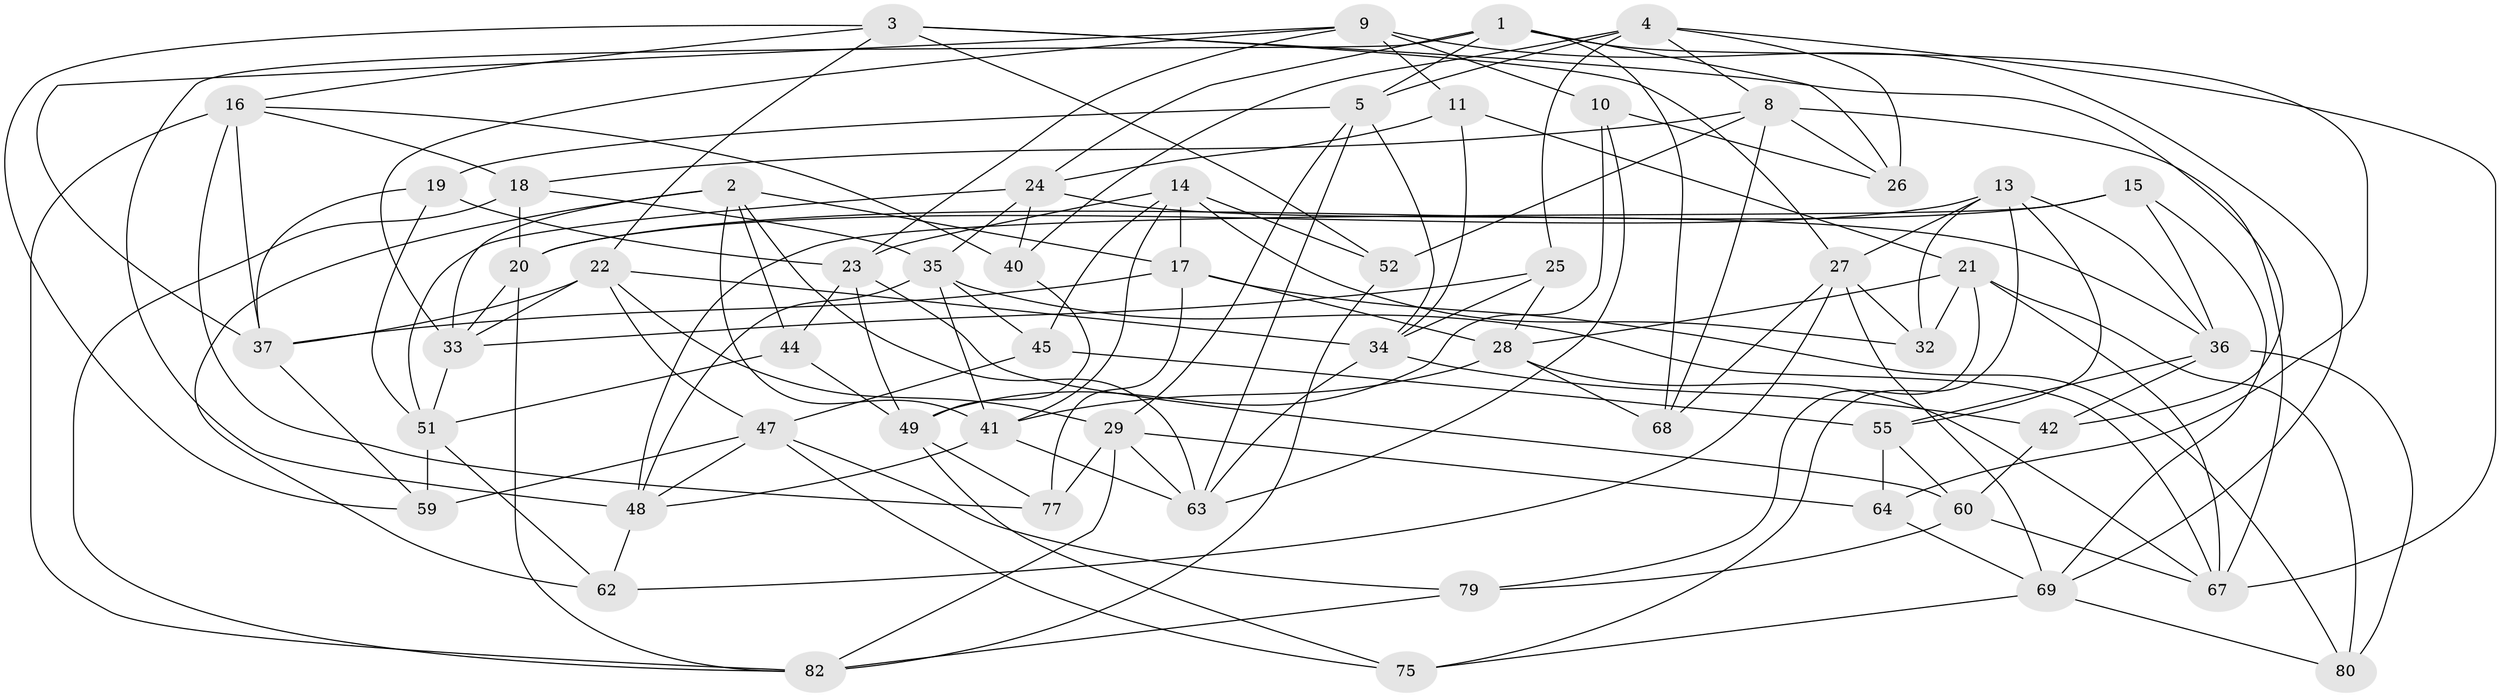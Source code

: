 // Generated by graph-tools (version 1.1) at 2025/52/02/27/25 19:52:31]
// undirected, 56 vertices, 146 edges
graph export_dot {
graph [start="1"]
  node [color=gray90,style=filled];
  1 [super="+6"];
  2 [super="+12"];
  3 [super="+72"];
  4 [super="+7"];
  5 [super="+39"];
  8 [super="+53"];
  9 [super="+38"];
  10;
  11;
  13 [super="+76"];
  14 [super="+65"];
  15;
  16 [super="+89"];
  17 [super="+57"];
  18 [super="+46"];
  19;
  20 [super="+58"];
  21 [super="+84"];
  22 [super="+73"];
  23 [super="+31"];
  24 [super="+91"];
  25;
  26;
  27 [super="+30"];
  28 [super="+56"];
  29 [super="+85"];
  32;
  33 [super="+81"];
  34 [super="+71"];
  35 [super="+66"];
  36 [super="+43"];
  37 [super="+54"];
  40;
  41 [super="+87"];
  42;
  44;
  45;
  47 [super="+90"];
  48 [super="+70"];
  49 [super="+50"];
  51 [super="+61"];
  52;
  55 [super="+78"];
  59;
  60 [super="+74"];
  62;
  63 [super="+88"];
  64;
  67 [super="+92"];
  68;
  69 [super="+83"];
  75;
  77;
  79;
  80;
  82 [super="+86"];
  1 -- 26;
  1 -- 68;
  1 -- 64;
  1 -- 5;
  1 -- 24;
  1 -- 48;
  2 -- 62;
  2 -- 41;
  2 -- 17;
  2 -- 44;
  2 -- 63;
  2 -- 33;
  3 -- 52;
  3 -- 59;
  3 -- 16;
  3 -- 42;
  3 -- 27;
  3 -- 22;
  4 -- 5;
  4 -- 40;
  4 -- 8;
  4 -- 25;
  4 -- 26;
  4 -- 67;
  5 -- 19;
  5 -- 34;
  5 -- 63;
  5 -- 29;
  8 -- 26;
  8 -- 68;
  8 -- 52;
  8 -- 67;
  8 -- 18;
  9 -- 10;
  9 -- 11;
  9 -- 69;
  9 -- 33;
  9 -- 23;
  9 -- 37;
  10 -- 26;
  10 -- 63;
  10 -- 49;
  11 -- 34;
  11 -- 24;
  11 -- 21;
  13 -- 32;
  13 -- 27;
  13 -- 75;
  13 -- 20;
  13 -- 36;
  13 -- 55;
  14 -- 52;
  14 -- 45;
  14 -- 32;
  14 -- 41;
  14 -- 23;
  14 -- 17;
  15 -- 36;
  15 -- 69;
  15 -- 20;
  15 -- 48;
  16 -- 18;
  16 -- 77;
  16 -- 82;
  16 -- 40;
  16 -- 37;
  17 -- 28;
  17 -- 37;
  17 -- 80;
  17 -- 77;
  18 -- 20 [weight=2];
  18 -- 35;
  18 -- 82;
  19 -- 37;
  19 -- 51;
  19 -- 23;
  20 -- 33;
  20 -- 82;
  21 -- 80;
  21 -- 28;
  21 -- 67;
  21 -- 32;
  21 -- 79;
  22 -- 29;
  22 -- 37;
  22 -- 33;
  22 -- 34;
  22 -- 47;
  23 -- 44;
  23 -- 60;
  23 -- 49;
  24 -- 40;
  24 -- 51;
  24 -- 35;
  24 -- 36;
  25 -- 33;
  25 -- 28;
  25 -- 34;
  27 -- 32;
  27 -- 68;
  27 -- 69;
  27 -- 62;
  28 -- 41;
  28 -- 67;
  28 -- 68;
  29 -- 82;
  29 -- 77;
  29 -- 64;
  29 -- 63;
  33 -- 51;
  34 -- 42;
  34 -- 63;
  35 -- 41;
  35 -- 48;
  35 -- 45;
  35 -- 67;
  36 -- 80;
  36 -- 42;
  36 -- 55;
  37 -- 59;
  40 -- 49;
  41 -- 63;
  41 -- 48;
  42 -- 60;
  44 -- 49;
  44 -- 51;
  45 -- 55;
  45 -- 47;
  47 -- 59;
  47 -- 79;
  47 -- 48;
  47 -- 75;
  48 -- 62;
  49 -- 75;
  49 -- 77;
  51 -- 59;
  51 -- 62;
  52 -- 82;
  55 -- 60 [weight=2];
  55 -- 64;
  60 -- 67;
  60 -- 79;
  64 -- 69;
  69 -- 75;
  69 -- 80;
  79 -- 82;
}
